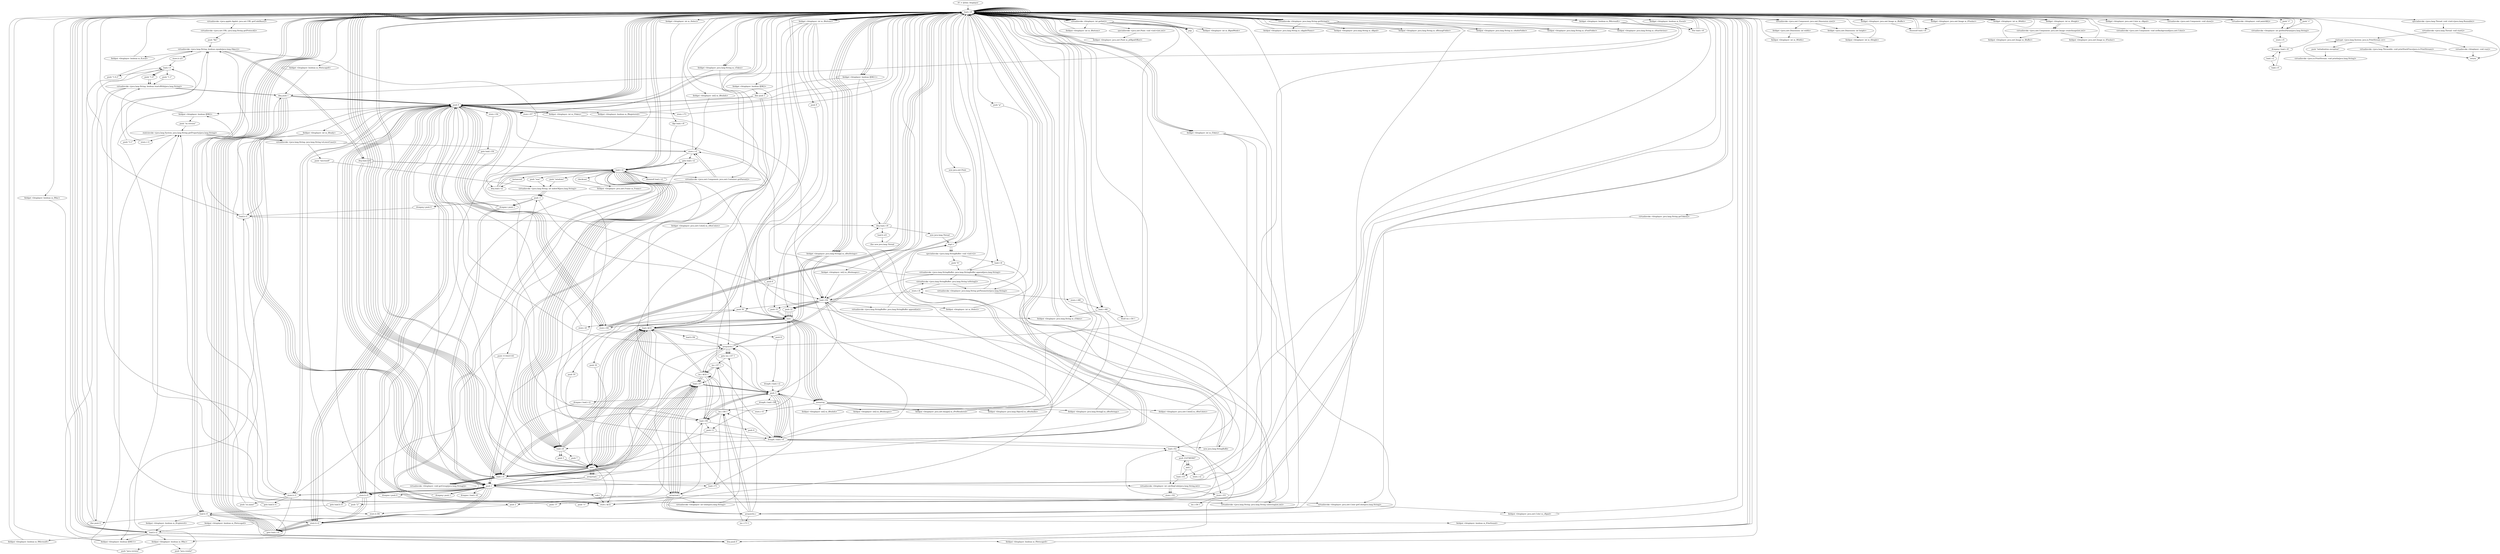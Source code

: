 digraph "" {
    "r0 := @this: btnplayer"
    "load.r r0"
    "r0 := @this: btnplayer"->"load.r r0";
    "load.r r0"->"load.r r0";
    "virtualinvoke <java.applet.Applet: java.net.URL getCodeBase()>"
    "load.r r0"->"virtualinvoke <java.applet.Applet: java.net.URL getCodeBase()>";
    "virtualinvoke <java.net.URL: java.lang.String getProtocol()>"
    "virtualinvoke <java.applet.Applet: java.net.URL getCodeBase()>"->"virtualinvoke <java.net.URL: java.lang.String getProtocol()>";
    "push \"file\""
    "virtualinvoke <java.net.URL: java.lang.String getProtocol()>"->"push \"file\"";
    "virtualinvoke <java.lang.String: boolean equals(java.lang.Object)>"
    "push \"file\""->"virtualinvoke <java.lang.String: boolean equals(java.lang.Object)>";
    "fieldput <btnplayer: boolean m_fLocal>"
    "virtualinvoke <java.lang.String: boolean equals(java.lang.Object)>"->"fieldput <btnplayer: boolean m_fLocal>";
    "fieldput <btnplayer: boolean m_fLocal>"->"load.r r0";
    "push 0"
    "load.r r0"->"push 0";
    "fieldput <btnplayer: boolean fJDK11>"
    "push 0"->"fieldput <btnplayer: boolean fJDK11>";
    "fieldput <btnplayer: boolean fJDK11>"->"load.r r0";
    "load.r r0"->"push 0";
    "fieldput <btnplayer: boolean fJDK2>"
    "push 0"->"fieldput <btnplayer: boolean fJDK2>";
    "fieldput <btnplayer: boolean fJDK2>"->"load.r r0";
    "load.r r0"->"push 0";
    "fieldput <btnplayer: boolean m_fMac>"
    "push 0"->"fieldput <btnplayer: boolean m_fMac>";
    "push \"java.version\""
    "fieldput <btnplayer: boolean m_fMac>"->"push \"java.version\"";
    "staticinvoke <java.lang.System: java.lang.String getProperty(java.lang.String)>"
    "push \"java.version\""->"staticinvoke <java.lang.System: java.lang.String getProperty(java.lang.String)>";
    "store.r r1"
    "staticinvoke <java.lang.System: java.lang.String getProperty(java.lang.String)>"->"store.r r1";
    "load.r r1"
    "store.r r1"->"load.r r1";
    "push \"1.0.2\""
    "load.r r1"->"push \"1.0.2\"";
    "push \"1.0.2\""->"virtualinvoke <java.lang.String: boolean equals(java.lang.Object)>";
    "store.b z21"
    "virtualinvoke <java.lang.String: boolean equals(java.lang.Object)>"->"store.b z21";
    "store.b z21"->"load.r r1";
    "push \"1.0\""
    "load.r r1"->"push \"1.0\"";
    "virtualinvoke <java.lang.String: boolean startsWith(java.lang.String)>"
    "push \"1.0\""->"virtualinvoke <java.lang.String: boolean startsWith(java.lang.String)>";
    "ifeq push 1"
    "virtualinvoke <java.lang.String: boolean startsWith(java.lang.String)>"->"ifeq push 1";
    "ifeq push 1"->"push 0";
    "store.b r2"
    "push 0"->"store.b r2";
    "goto load.r r0"
    "store.b r2"->"goto load.r r0";
    "goto load.r r0"->"load.r r0";
    "load.b r2"
    "load.r r0"->"load.b r2";
    "load.b r2"->"fieldput <btnplayer: boolean fJDK11>";
    "fieldput <btnplayer: boolean fJDK11>"->"load.r r1";
    "push \"1.1\""
    "load.r r1"->"push \"1.1\"";
    "push \"1.1\""->"virtualinvoke <java.lang.String: boolean startsWith(java.lang.String)>";
    "ifne push 0"
    "virtualinvoke <java.lang.String: boolean startsWith(java.lang.String)>"->"ifne push 0";
    "ifne push 0"->"load.r r1";
    "load.r r1"->"push \"1.0\"";
    "push \"1.0\""->"virtualinvoke <java.lang.String: boolean startsWith(java.lang.String)>";
    "virtualinvoke <java.lang.String: boolean startsWith(java.lang.String)>"->"ifeq push 1";
    "ifeq push 1"->"push 0";
    "store.b r1"
    "push 0"->"store.b r1";
    "store.b r1"->"goto load.r r0";
    "goto load.r r0"->"load.r r0";
    "load.b r1"
    "load.r r0"->"load.b r1";
    "load.b r1"->"fieldput <btnplayer: boolean fJDK2>";
    "push \"os.version\""
    "fieldput <btnplayer: boolean fJDK2>"->"push \"os.version\"";
    "push \"os.version\""->"staticinvoke <java.lang.System: java.lang.String getProperty(java.lang.String)>";
    "push \"3.1\""
    "staticinvoke <java.lang.System: java.lang.String getProperty(java.lang.String)>"->"push \"3.1\"";
    "push \"3.1\""->"virtualinvoke <java.lang.String: boolean startsWith(java.lang.String)>";
    "virtualinvoke <java.lang.String: boolean startsWith(java.lang.String)>"->"store.b r1";
    "push \"os.name\""
    "store.b r1"->"push \"os.name\"";
    "push \"os.name\""->"staticinvoke <java.lang.System: java.lang.String getProperty(java.lang.String)>";
    "virtualinvoke <java.lang.String: java.lang.String toLowerCase()>"
    "staticinvoke <java.lang.System: java.lang.String getProperty(java.lang.String)>"->"virtualinvoke <java.lang.String: java.lang.String toLowerCase()>";
    "store.r r2"
    "virtualinvoke <java.lang.String: java.lang.String toLowerCase()>"->"store.r r2";
    "load.r r2"
    "store.r r2"->"load.r r2";
    "push \"windows\""
    "load.r r2"->"push \"windows\"";
    "virtualinvoke <java.lang.String: int indexOf(java.lang.String)>"
    "push \"windows\""->"virtualinvoke <java.lang.String: int indexOf(java.lang.String)>";
    "push -1"
    "virtualinvoke <java.lang.String: int indexOf(java.lang.String)>"->"push -1";
    "ifcmpeq.i push 0"
    "push -1"->"ifcmpeq.i push 0";
    "ifcmpeq.i push 0"->"load.b r1";
    "load.b r1"->"ifeq push 1";
    "ifeq push 1"->"push 0";
    "push 0"->"store.b r1";
    "goto load.b r1"
    "store.b r1"->"goto load.b r1";
    "goto load.b r1"->"load.b r1";
    "load.b r1"->"store.b r1";
    "store.b r1"->"load.r r2";
    "push \"mac\""
    "load.r r2"->"push \"mac\"";
    "push \"mac\""->"virtualinvoke <java.lang.String: int indexOf(java.lang.String)>";
    "virtualinvoke <java.lang.String: int indexOf(java.lang.String)>"->"push -1";
    "ifcmpne.i push 1"
    "push -1"->"ifcmpne.i push 1";
    "ifcmpne.i push 1"->"push 0";
    "push 0"->"store.b r2";
    "store.b r2"->"goto load.r r0";
    "goto load.r r0"->"load.r r0";
    "load.r r0"->"load.b r2";
    "load.b r2"->"fieldput <btnplayer: boolean m_fMac>";
    "push \"java.vendor\""
    "fieldput <btnplayer: boolean m_fMac>"->"push \"java.vendor\"";
    "push \"java.vendor\""->"staticinvoke <java.lang.System: java.lang.String getProperty(java.lang.String)>";
    "staticinvoke <java.lang.System: java.lang.String getProperty(java.lang.String)>"->"virtualinvoke <java.lang.String: java.lang.String toLowerCase()>";
    "push \"microsoft\""
    "virtualinvoke <java.lang.String: java.lang.String toLowerCase()>"->"push \"microsoft\"";
    "push \"microsoft\""->"virtualinvoke <java.lang.String: int indexOf(java.lang.String)>";
    "virtualinvoke <java.lang.String: int indexOf(java.lang.String)>"->"push -1";
    "push -1"->"ifcmpne.i push 1";
    "ifcmpne.i push 1"->"push 0";
    "push 0"->"store.b r2";
    "store.b r2"->"goto load.r r0";
    "goto load.r r0"->"load.r r0";
    "load.r r0"->"load.b r2";
    "fieldput <btnplayer: boolean m_fMicrosoft>"
    "load.b r2"->"fieldput <btnplayer: boolean m_fMicrosoft>";
    "fieldput <btnplayer: boolean m_fMicrosoft>"->"load.r r0";
    "fieldget <btnplayer: boolean m_fMicrosoft>"
    "load.r r0"->"fieldget <btnplayer: boolean m_fMicrosoft>";
    "fieldget <btnplayer: boolean m_fMicrosoft>"->"ifeq push 1";
    "ifeq push 1"->"push 0";
    "store.b r5"
    "push 0"->"store.b r5";
    "goto load.b r5"
    "store.b r5"->"goto load.b r5";
    "load.b r5"
    "goto load.b r5"->"load.b r5";
    "load.b r5"->"store.b r2";
    "store.b r2"->"load.r r0";
    "load.r r0"->"fieldget <btnplayer: boolean m_fMicrosoft>";
    "ifne load.r r0"
    "fieldget <btnplayer: boolean m_fMicrosoft>"->"ifne load.r r0";
    "ifne load.r r0"->"load.r r0";
    "fieldget <btnplayer: boolean m_fMac>"
    "load.r r0"->"fieldget <btnplayer: boolean m_fMac>";
    "ifeq push 0"
    "fieldget <btnplayer: boolean m_fMac>"->"ifeq push 0";
    "ifeq push 0"->"load.b r5";
    "load.b r5"->"ifne push 0";
    "ifne push 0"->"load.r r0";
    "fieldget <btnplayer: boolean fJDK11>"
    "load.r r0"->"fieldget <btnplayer: boolean fJDK11>";
    "ifne push 1"
    "fieldget <btnplayer: boolean fJDK11>"->"ifne push 1";
    "ifne push 1"->"push 0";
    "push 0"->"store.b r5";
    "store.b r5"->"goto load.r r0";
    "goto load.r r0"->"load.r r0";
    "load.r r0"->"load.b r5";
    "fieldput <btnplayer: boolean m_fExplorer4>"
    "load.b r5"->"fieldput <btnplayer: boolean m_fExplorer4>";
    "fieldput <btnplayer: boolean m_fExplorer4>"->"load.b r2";
    "load.b r2"->"ifeq push 0";
    "ifeq push 0"->"load.r r0";
    "fieldget <btnplayer: boolean fJDK2>"
    "load.r r0"->"fieldget <btnplayer: boolean fJDK2>";
    "fieldget <btnplayer: boolean fJDK2>"->"ifne push 1";
    "ifne push 1"->"push 0";
    "push 0"->"store.b r5";
    "store.b r5"->"goto load.r r0";
    "goto load.r r0"->"load.r r0";
    "load.r r0"->"load.b r5";
    "fieldput <btnplayer: boolean m_fNetscape6>"
    "load.b r5"->"fieldput <btnplayer: boolean m_fNetscape6>";
    "fieldput <btnplayer: boolean m_fNetscape6>"->"load.b r2";
    "load.b r2"->"ifeq push 0";
    "ifeq push 0"->"load.r r0";
    "load.r r0"->"fieldget <btnplayer: boolean fJDK11>";
    "fieldget <btnplayer: boolean fJDK11>"->"ifeq push 0";
    "ifeq push 0"->"load.r r0";
    "fieldget <btnplayer: boolean m_fNetscape6>"
    "load.r r0"->"fieldget <btnplayer: boolean m_fNetscape6>";
    "fieldget <btnplayer: boolean m_fNetscape6>"->"ifeq push 1";
    "ifeq push 1"->"push 0";
    "push 0"->"store.b r2";
    "store.b r2"->"goto load.r r0";
    "goto load.r r0"->"load.r r0";
    "load.r r0"->"load.b r2";
    "fieldput <btnplayer: boolean m_fNetscape4>"
    "load.b r2"->"fieldput <btnplayer: boolean m_fNetscape4>";
    "fieldput <btnplayer: boolean m_fNetscape4>"->"load.r r0";
    "load.r r0"->"load.r r0";
    "virtualinvoke <java.awt.Component: java.awt.Dimension size()>"
    "load.r r0"->"virtualinvoke <java.awt.Component: java.awt.Dimension size()>";
    "fieldget <java.awt.Dimension: int width>"
    "virtualinvoke <java.awt.Component: java.awt.Dimension size()>"->"fieldget <java.awt.Dimension: int width>";
    "fieldput <btnplayer: int m_iWidth>"
    "fieldget <java.awt.Dimension: int width>"->"fieldput <btnplayer: int m_iWidth>";
    "fieldput <btnplayer: int m_iWidth>"->"load.r r0";
    "load.r r0"->"load.r r0";
    "load.r r0"->"virtualinvoke <java.awt.Component: java.awt.Dimension size()>";
    "fieldget <java.awt.Dimension: int height>"
    "virtualinvoke <java.awt.Component: java.awt.Dimension size()>"->"fieldget <java.awt.Dimension: int height>";
    "fieldput <btnplayer: int m_iHeight>"
    "fieldget <java.awt.Dimension: int height>"->"fieldput <btnplayer: int m_iHeight>";
    "fieldput <btnplayer: int m_iHeight>"->"load.r r0";
    "fieldget <btnplayer: java.awt.Image m_iBuffer>"
    "load.r r0"->"fieldget <btnplayer: java.awt.Image m_iBuffer>";
    "ifnonnull load.r r0"
    "fieldget <btnplayer: java.awt.Image m_iBuffer>"->"ifnonnull load.r r0";
    "ifnonnull load.r r0"->"load.r r0";
    "load.r r0"->"load.r r0";
    "load.r r0"->"load.r r0";
    "fieldget <btnplayer: int m_iWidth>"
    "load.r r0"->"fieldget <btnplayer: int m_iWidth>";
    "fieldget <btnplayer: int m_iWidth>"->"load.r r0";
    "fieldget <btnplayer: int m_iHeight>"
    "load.r r0"->"fieldget <btnplayer: int m_iHeight>";
    "virtualinvoke <java.awt.Component: java.awt.Image createImage(int,int)>"
    "fieldget <btnplayer: int m_iHeight>"->"virtualinvoke <java.awt.Component: java.awt.Image createImage(int,int)>";
    "fieldput <btnplayer: java.awt.Image m_iBuffer>"
    "virtualinvoke <java.awt.Component: java.awt.Image createImage(int,int)>"->"fieldput <btnplayer: java.awt.Image m_iBuffer>";
    "fieldput <btnplayer: java.awt.Image m_iBuffer>"->"load.r r0";
    "fieldget <btnplayer: java.awt.Image m_iFlusher>"
    "load.r r0"->"fieldget <btnplayer: java.awt.Image m_iFlusher>";
    "fieldget <btnplayer: java.awt.Image m_iFlusher>"->"ifnonnull load.r r0";
    "ifnonnull load.r r0"->"load.r r0";
    "load.r r0"->"load.r r0";
    "load.r r0"->"load.r r0";
    "load.r r0"->"fieldget <btnplayer: int m_iWidth>";
    "fieldget <btnplayer: int m_iWidth>"->"load.r r0";
    "load.r r0"->"fieldget <btnplayer: int m_iHeight>";
    "fieldget <btnplayer: int m_iHeight>"->"virtualinvoke <java.awt.Component: java.awt.Image createImage(int,int)>";
    "fieldput <btnplayer: java.awt.Image m_iFlusher>"
    "virtualinvoke <java.awt.Component: java.awt.Image createImage(int,int)>"->"fieldput <btnplayer: java.awt.Image m_iFlusher>";
    "fieldput <btnplayer: java.awt.Image m_iFlusher>"->"load.r r0";
    "virtualinvoke <java.awt.Component: java.awt.Container getParent()>"
    "load.r r0"->"virtualinvoke <java.awt.Component: java.awt.Container getParent()>";
    "virtualinvoke <java.awt.Component: java.awt.Container getParent()>"->"store.r r2";
    "goto load.r r2"
    "store.r r2"->"goto load.r r2";
    "goto load.r r2"->"load.r r2";
    "ifnonnull load.r r2"
    "load.r r2"->"ifnonnull load.r r2";
    "ifnonnull load.r r2"->"load.r r0";
    "push \"p\""
    "load.r r0"->"push \"p\"";
    "virtualinvoke <btnplayer: java.lang.String getParameter(java.lang.String)>"
    "push \"p\""->"virtualinvoke <btnplayer: java.lang.String getParameter(java.lang.String)>";
    "virtualinvoke <btnplayer: java.lang.String getParameter(java.lang.String)>"->"store.r r2";
    "store.r r2"->"load.r r0";
    "load.r r0"->"load.r r2";
    "fieldput <btnplayer: java.lang.String m_sToken>"
    "load.r r2"->"fieldput <btnplayer: java.lang.String m_sToken>";
    "fieldput <btnplayer: java.lang.String m_sToken>"->"load.r r0";
    "load.r r0"->"push 0";
    "fieldput <btnplayer: int m_iToken>"
    "push 0"->"fieldput <btnplayer: int m_iToken>";
    "fieldput <btnplayer: int m_iToken>"->"load.r r0";
    "load.r r0"->"load.r r0";
    "virtualinvoke <btnplayer: java.lang.String getString()>"
    "load.r r0"->"virtualinvoke <btnplayer: java.lang.String getString()>";
    "fieldput <btnplayer: java.lang.String m_sAppletName>"
    "virtualinvoke <btnplayer: java.lang.String getString()>"->"fieldput <btnplayer: java.lang.String m_sAppletName>";
    "fieldput <btnplayer: java.lang.String m_sAppletName>"->"load.r r0";
    "load.r r0"->"load.r r0";
    "virtualinvoke <btnplayer: int getInt()>"
    "load.r r0"->"virtualinvoke <btnplayer: int getInt()>";
    "fieldput <btnplayer: int m_iButtons>"
    "virtualinvoke <btnplayer: int getInt()>"->"fieldput <btnplayer: int m_iButtons>";
    "fieldput <btnplayer: int m_iButtons>"->"load.r r0";
    "load.r r0"->"virtualinvoke <btnplayer: int getInt()>";
    "pop"
    "virtualinvoke <btnplayer: int getInt()>"->"pop";
    "pop"->"load.r r0";
    "load.r r0"->"virtualinvoke <btnplayer: int getInt()>";
    "virtualinvoke <btnplayer: int getInt()>"->"pop";
    "pop"->"load.r r0";
    "load.r r0"->"load.r r0";
    "load.r r0"->"load.r r0";
    "virtualinvoke <btnplayer: java.lang.String getToken()>"
    "load.r r0"->"virtualinvoke <btnplayer: java.lang.String getToken()>";
    "virtualinvoke <btnplayer: java.awt.Color getColor(java.lang.String)>"
    "virtualinvoke <btnplayer: java.lang.String getToken()>"->"virtualinvoke <btnplayer: java.awt.Color getColor(java.lang.String)>";
    "fieldput <btnplayer: java.awt.Color m_cBgnd>"
    "virtualinvoke <btnplayer: java.awt.Color getColor(java.lang.String)>"->"fieldput <btnplayer: java.awt.Color m_cBgnd>";
    "fieldput <btnplayer: java.awt.Color m_cBgnd>"->"load.r r0";
    "load.r r0"->"load.r r0";
    "fieldget <btnplayer: java.awt.Color m_cBgnd>"
    "load.r r0"->"fieldget <btnplayer: java.awt.Color m_cBgnd>";
    "virtualinvoke <java.awt.Component: void setBackground(java.awt.Color)>"
    "fieldget <btnplayer: java.awt.Color m_cBgnd>"->"virtualinvoke <java.awt.Component: void setBackground(java.awt.Color)>";
    "virtualinvoke <java.awt.Component: void setBackground(java.awt.Color)>"->"load.r r0";
    "virtualinvoke <java.awt.Component: void show()>"
    "load.r r0"->"virtualinvoke <java.awt.Component: void show()>";
    "virtualinvoke <java.awt.Component: void show()>"->"load.r r0";
    "virtualinvoke <btnplayer: void paintAll()>"
    "load.r r0"->"virtualinvoke <btnplayer: void paintAll()>";
    "virtualinvoke <btnplayer: void paintAll()>"->"load.r r0";
    "load.r r0"->"load.r r0";
    "load.r r0"->"virtualinvoke <btnplayer: int getInt()>";
    "fieldput <btnplayer: int m_iBgndMode>"
    "virtualinvoke <btnplayer: int getInt()>"->"fieldput <btnplayer: int m_iBgndMode>";
    "fieldput <btnplayer: int m_iBgndMode>"->"load.r r0";
    "load.r r0"->"load.r r0";
    "load.r r0"->"virtualinvoke <btnplayer: java.lang.String getString()>";
    "fieldput <btnplayer: java.lang.String m_sBgnd>"
    "virtualinvoke <btnplayer: java.lang.String getString()>"->"fieldput <btnplayer: java.lang.String m_sBgnd>";
    "fieldput <btnplayer: java.lang.String m_sBgnd>"->"load.r r0";
    "new java.awt.Point"
    "load.r r0"->"new java.awt.Point";
    "dup1.r"
    "new java.awt.Point"->"dup1.r";
    "dup1.r"->"load.r r0";
    "load.r r0"->"virtualinvoke <btnplayer: int getInt()>";
    "virtualinvoke <btnplayer: int getInt()>"->"load.r r0";
    "load.r r0"->"virtualinvoke <btnplayer: int getInt()>";
    "specialinvoke <java.awt.Point: void <init>(int,int)>"
    "virtualinvoke <btnplayer: int getInt()>"->"specialinvoke <java.awt.Point: void <init>(int,int)>";
    "fieldput <btnplayer: java.awt.Point m_ptBgndOffset>"
    "specialinvoke <java.awt.Point: void <init>(int,int)>"->"fieldput <btnplayer: java.awt.Point m_ptBgndOffset>";
    "fieldput <btnplayer: java.awt.Point m_ptBgndOffset>"->"load.r r0";
    "load.r r0"->"virtualinvoke <btnplayer: int getInt()>";
    "push 1"
    "virtualinvoke <btnplayer: int getInt()>"->"push 1";
    "ifcmpeq.i push 1"
    "push 1"->"ifcmpeq.i push 1";
    "ifcmpeq.i push 1"->"push 0";
    "push 0"->"store.b r5";
    "store.b r5"->"goto load.r r0";
    "goto load.r r0"->"load.r r0";
    "load.r r0"->"load.b r5";
    "fieldput <btnplayer: boolean m_fOneSound>"
    "load.b r5"->"fieldput <btnplayer: boolean m_fOneSound>";
    "fieldput <btnplayer: boolean m_fOneSound>"->"load.r r0";
    "load.r r0"->"load.r r0";
    "load.r r0"->"virtualinvoke <btnplayer: java.lang.String getString()>";
    "fieldput <btnplayer: java.lang.String m_sBitmapFolder>"
    "virtualinvoke <btnplayer: java.lang.String getString()>"->"fieldput <btnplayer: java.lang.String m_sBitmapFolder>";
    "fieldput <btnplayer: java.lang.String m_sBitmapFolder>"->"load.r r0";
    "load.r r0"->"load.r r0";
    "load.r r0"->"virtualinvoke <btnplayer: java.lang.String getString()>";
    "fieldput <btnplayer: java.lang.String m_sAudioFolder>"
    "virtualinvoke <btnplayer: java.lang.String getString()>"->"fieldput <btnplayer: java.lang.String m_sAudioFolder>";
    "fieldput <btnplayer: java.lang.String m_sAudioFolder>"->"load.r r0";
    "load.r r0"->"load.r r0";
    "load.r r0"->"virtualinvoke <btnplayer: java.lang.String getString()>";
    "fieldput <btnplayer: java.lang.String m_sFontFolder>"
    "virtualinvoke <btnplayer: java.lang.String getString()>"->"fieldput <btnplayer: java.lang.String m_sFontFolder>";
    "fieldput <btnplayer: java.lang.String m_sFontFolder>"->"load.r r0";
    "load.r r0"->"load.r r0";
    "load.r r0"->"virtualinvoke <btnplayer: java.lang.String getString()>";
    "fieldput <btnplayer: java.lang.String m_sStartAction>"
    "virtualinvoke <btnplayer: java.lang.String getString()>"->"fieldput <btnplayer: java.lang.String m_sStartAction>";
    "fieldput <btnplayer: java.lang.String m_sStartAction>"->"load.r r0";
    "load.r r0"->"load.r r2";
    "push 1114221141"
    "load.r r2"->"push 1114221141";
    "virtualinvoke <btnplayer: int calcRegCode(java.lang.String,int)>"
    "push 1114221141"->"virtualinvoke <btnplayer: int calcRegCode(java.lang.String,int)>";
    "store.i i52"
    "virtualinvoke <btnplayer: int calcRegCode(java.lang.String,int)>"->"store.i i52";
    "load.i i52"
    "store.i i52"->"load.i i52";
    "store.i i53"
    "load.i i52"->"store.i i53";
    "store.i i53"->"load.r r0";
    "load.r r0"->"load.r r0";
    "fieldget <btnplayer: int m_iButtons>"
    "load.r r0"->"fieldget <btnplayer: int m_iButtons>";
    "push 50"
    "fieldget <btnplayer: int m_iButtons>"->"push 50";
    "mul.i"
    "push 50"->"mul.i";
    "newarray"
    "mul.i"->"newarray";
    "fieldput <btnplayer: int[] m_iBtnInfo>"
    "newarray"->"fieldput <btnplayer: int[] m_iBtnInfo>";
    "fieldput <btnplayer: int[] m_iBtnInfo>"->"load.r r0";
    "load.r r0"->"load.r r0";
    "load.r r0"->"fieldget <btnplayer: int m_iButtons>";
    "push 3"
    "fieldget <btnplayer: int m_iButtons>"->"push 3";
    "push 3"->"mul.i";
    "mul.i"->"newarray";
    "fieldput <btnplayer: int[] m_iBtnImages>"
    "newarray"->"fieldput <btnplayer: int[] m_iBtnImages>";
    "fieldput <btnplayer: int[] m_iBtnImages>"->"load.r r0";
    "load.r r0"->"load.r r0";
    "load.r r0"->"fieldget <btnplayer: int m_iButtons>";
    "push 6"
    "fieldget <btnplayer: int m_iButtons>"->"push 6";
    "push 6"->"mul.i";
    "mul.i"->"newarray";
    "fieldput <btnplayer: java.awt.Image[] m_iPreRendered>"
    "newarray"->"fieldput <btnplayer: java.awt.Image[] m_iPreRendered>";
    "fieldput <btnplayer: java.awt.Image[] m_iPreRendered>"->"load.r r0";
    "load.r r0"->"load.r r0";
    "load.r r0"->"fieldget <btnplayer: int m_iButtons>";
    "push 9"
    "fieldget <btnplayer: int m_iButtons>"->"push 9";
    "push 9"->"mul.i";
    "mul.i"->"newarray";
    "fieldput <btnplayer: java.lang.Object[] m_oBtnAudio>"
    "newarray"->"fieldput <btnplayer: java.lang.Object[] m_oBtnAudio>";
    "fieldput <btnplayer: java.lang.Object[] m_oBtnAudio>"->"load.r r0";
    "load.r r0"->"load.r r0";
    "load.r r0"->"fieldget <btnplayer: int m_iButtons>";
    "push 22"
    "fieldget <btnplayer: int m_iButtons>"->"push 22";
    "push 22"->"mul.i";
    "mul.i"->"newarray";
    "fieldput <btnplayer: java.lang.String[] m_sBtnStrings>"
    "newarray"->"fieldput <btnplayer: java.lang.String[] m_sBtnStrings>";
    "fieldput <btnplayer: java.lang.String[] m_sBtnStrings>"->"load.r r0";
    "load.r r0"->"load.r r0";
    "load.r r0"->"fieldget <btnplayer: int m_iButtons>";
    "push 15"
    "fieldget <btnplayer: int m_iButtons>"->"push 15";
    "push 15"->"mul.i";
    "mul.i"->"newarray";
    "fieldput <btnplayer: java.awt.Color[] m_cBtnColors>"
    "newarray"->"fieldput <btnplayer: java.awt.Color[] m_cBtnColors>";
    "fieldput <btnplayer: java.awt.Color[] m_cBtnColors>"->"load.r r0";
    "fieldget <btnplayer: int[] m_iBtnInfo>"
    "load.r r0"->"fieldget <btnplayer: int[] m_iBtnInfo>";
    "fieldget <btnplayer: int[] m_iBtnInfo>"->"store.r r2";
    "store.r r2"->"push 0";
    "store.i i54"
    "push 0"->"store.i i54";
    "goto load.i i54"
    "store.i i54"->"goto load.i i54";
    "load.i i54"
    "goto load.i i54"->"load.i i54";
    "load.i i54"->"load.r r0";
    "load.r r0"->"fieldget <btnplayer: int m_iButtons>";
    "ifcmplt.i load.r r0"
    "fieldget <btnplayer: int m_iButtons>"->"ifcmplt.i load.r r0";
    "ifcmplt.i load.r r0"->"load.i i52";
    "push 2147483647"
    "load.i i52"->"push 2147483647";
    "and.i"
    "push 2147483647"->"and.i";
    "load.i i53"
    "and.i"->"load.i i53";
    "load.i i53"->"push 2147483647";
    "push 2147483647"->"and.i";
    "store.i r2"
    "and.i"->"store.i r2";
    "store.i r2"->"load.r r0";
    "push \"r\""
    "load.r r0"->"push \"r\"";
    "virtualinvoke <btnplayer: int getHexParam(java.lang.String)>"
    "push \"r\""->"virtualinvoke <btnplayer: int getHexParam(java.lang.String)>";
    "virtualinvoke <btnplayer: int getHexParam(java.lang.String)>"->"load.r r0";
    "push \"c\""
    "load.r r0"->"push \"c\"";
    "push \"c\""->"virtualinvoke <btnplayer: int getHexParam(java.lang.String)>";
    "store.i r5"
    "virtualinvoke <btnplayer: int getHexParam(java.lang.String)>"->"store.i r5";
    "ifcmpeq.i load.r r0"
    "store.i r5"->"ifcmpeq.i load.r r0";
    "load.i r2"
    "ifcmpeq.i load.r r0"->"load.i r2";
    "load.i r5"
    "load.i r2"->"load.i r5";
    "load.i r5"->"ifcmpeq.i load.r r0";
    "ifcmpeq.i load.r r0"->"load.r r0";
    "fieldget <btnplayer: boolean m_fLocal>"
    "load.r r0"->"fieldget <btnplayer: boolean m_fLocal>";
    "fieldget <btnplayer: boolean m_fLocal>"->"ifne load.r r0";
    "ifne load.r r0"->"load.r r0";
    "load.r r0"->"push 0";
    "fieldput <btnplayer: boolean m_fRegistered>"
    "push 0"->"fieldput <btnplayer: boolean m_fRegistered>";
    "fieldput <btnplayer: boolean m_fRegistered>"->"load.r r0";
    "load.r r0"->"push 0";
    "fieldput <btnplayer: int m_iReady>"
    "push 0"->"fieldput <btnplayer: int m_iReady>";
    "fieldput <btnplayer: int m_iReady>"->"load.b r1";
    "ifeq load.r r0"
    "load.b r1"->"ifeq load.r r0";
    "load.b z21"
    "ifeq load.r r0"->"load.b z21";
    "ifne new java.lang.Thread"
    "load.b z21"->"ifne new java.lang.Thread";
    "ifne new java.lang.Thread"->"load.r r0";
    "load.r r0"->"fieldget <btnplayer: boolean fJDK11>";
    "fieldget <btnplayer: boolean fJDK11>"->"ifeq load.r r0";
    "new java.lang.Thread"
    "ifeq load.r r0"->"new java.lang.Thread";
    "new java.lang.Thread"->"dup1.r";
    "dup1.r"->"load.r r0";
    "specialinvoke <java.lang.Thread: void <init>(java.lang.Runnable)>"
    "load.r r0"->"specialinvoke <java.lang.Thread: void <init>(java.lang.Runnable)>";
    "virtualinvoke <java.lang.Thread: void start()>"
    "specialinvoke <java.lang.Thread: void <init>(java.lang.Runnable)>"->"virtualinvoke <java.lang.Thread: void start()>";
    "return"
    "virtualinvoke <java.lang.Thread: void start()>"->"return";
    "staticget <java.lang.System: java.io.PrintStream err>"
    "virtualinvoke <java.lang.Thread: void start()>"->"staticget <java.lang.System: java.io.PrintStream err>";
    "push \"initialization exception\""
    "staticget <java.lang.System: java.io.PrintStream err>"->"push \"initialization exception\"";
    "virtualinvoke <java.io.PrintStream: void println(java.lang.String)>"
    "push \"initialization exception\""->"virtualinvoke <java.io.PrintStream: void println(java.lang.String)>";
    "virtualinvoke <java.io.PrintStream: void println(java.lang.String)>"->"staticget <java.lang.System: java.io.PrintStream err>";
    "virtualinvoke <java.lang.Throwable: void printStackTrace(java.io.PrintStream)>"
    "staticget <java.lang.System: java.io.PrintStream err>"->"virtualinvoke <java.lang.Throwable: void printStackTrace(java.io.PrintStream)>";
    "virtualinvoke <java.lang.Throwable: void printStackTrace(java.io.PrintStream)>"->"return";
    "ifeq load.r r0"->"load.r r0";
    "virtualinvoke <btnplayer: void run()>"
    "load.r r0"->"virtualinvoke <btnplayer: void run()>";
    "virtualinvoke <btnplayer: void run()>"->"return";
    "ifcmplt.i load.r r0"->"load.r r0";
    "new java.lang.StringBuffer"
    "load.r r0"->"new java.lang.StringBuffer";
    "new java.lang.StringBuffer"->"dup1.r";
    "specialinvoke <java.lang.StringBuffer: void <init>()>"
    "dup1.r"->"specialinvoke <java.lang.StringBuffer: void <init>()>";
    "push \"b\""
    "specialinvoke <java.lang.StringBuffer: void <init>()>"->"push \"b\"";
    "virtualinvoke <java.lang.StringBuffer: java.lang.StringBuffer append(java.lang.String)>"
    "push \"b\""->"virtualinvoke <java.lang.StringBuffer: java.lang.StringBuffer append(java.lang.String)>";
    "virtualinvoke <java.lang.StringBuffer: java.lang.StringBuffer append(java.lang.String)>"->"load.i i54";
    "virtualinvoke <java.lang.StringBuffer: java.lang.StringBuffer append(int)>"
    "load.i i54"->"virtualinvoke <java.lang.StringBuffer: java.lang.StringBuffer append(int)>";
    "virtualinvoke <java.lang.StringBuffer: java.lang.String toString()>"
    "virtualinvoke <java.lang.StringBuffer: java.lang.StringBuffer append(int)>"->"virtualinvoke <java.lang.StringBuffer: java.lang.String toString()>";
    "virtualinvoke <java.lang.StringBuffer: java.lang.String toString()>"->"virtualinvoke <btnplayer: java.lang.String getParameter(java.lang.String)>";
    "store.r r68"
    "virtualinvoke <btnplayer: java.lang.String getParameter(java.lang.String)>"->"store.r r68";
    "load.r r68"
    "store.r r68"->"load.r r68";
    "ifnull inc.i i54 1"
    "load.r r68"->"ifnull inc.i i54 1";
    "ifnull inc.i i54 1"->"load.r r0";
    "load.r r0"->"load.r r68";
    "load.r r68"->"fieldput <btnplayer: java.lang.String m_sToken>";
    "fieldput <btnplayer: java.lang.String m_sToken>"->"load.r r0";
    "load.r r0"->"push 0";
    "push 0"->"fieldput <btnplayer: int m_iToken>";
    "fieldput <btnplayer: int m_iToken>"->"load.i i54";
    "load.i i54"->"push 50";
    "push 50"->"mul.i";
    "store.i i0"
    "mul.i"->"store.i i0";
    "store.i i0"->"push 0";
    "store.i $i32"
    "push 0"->"store.i $i32";
    "store.i $i32"->"load.r r2";
    "load.i i0"
    "load.r r2"->"load.i i0";
    "load.i $i32"
    "load.i i0"->"load.i $i32";
    "add.i"
    "load.i $i32"->"add.i";
    "add.i"->"load.r r0";
    "load.r r0"->"virtualinvoke <btnplayer: int getInt()>";
    "arraywrite.i"
    "virtualinvoke <btnplayer: int getInt()>"->"arraywrite.i";
    "inc.i $i32 1"
    "arraywrite.i"->"inc.i $i32 1";
    "inc.i $i32 1"->"load.i $i32";
    "push 8"
    "load.i $i32"->"push 8";
    "ifcmplt.i load.r r2"
    "push 8"->"ifcmplt.i load.r r2";
    "ifcmplt.i load.r r2"->"push 3";
    "push 3"->"newarray";
    "store.r r5"
    "newarray"->"store.r r5";
    "store.r r5"->"push 0";
    "store.i i56"
    "push 0"->"store.i i56";
    "store.i i56"->"load.r r0";
    "load.r r5"
    "load.r r0"->"load.r r5";
    "virtualinvoke <btnplayer: void getGroup(java.lang.String[])>"
    "load.r r5"->"virtualinvoke <btnplayer: void getGroup(java.lang.String[])>";
    "virtualinvoke <btnplayer: void getGroup(java.lang.String[])>"->"push 0";
    "store.i i57"
    "push 0"->"store.i i57";
    "load.i i56"
    "store.i i57"->"load.i i56";
    "load.i i56"->"push 3";
    "ifcmpne.i load.r r2"
    "push 3"->"ifcmpne.i load.r r2";
    "ifcmpne.i load.r r2"->"load.r r5";
    "load.i i57"
    "load.r r5"->"load.i i57";
    "arrayread.r"
    "load.i i57"->"arrayread.r";
    "push \"1\""
    "arrayread.r"->"push \"1\"";
    "push \"1\""->"virtualinvoke <java.lang.String: boolean equals(java.lang.Object)>";
    "ifeq load.r r5"
    "virtualinvoke <java.lang.String: boolean equals(java.lang.Object)>"->"ifeq load.r r5";
    "ifeq load.r r5"->"load.r r2";
    "load.r r2"->"load.i i0";
    "load.i i0"->"load.i $i32";
    "load.i $i32"->"add.i";
    "add.i"->"push 1";
    "push 1"->"arraywrite.i";
    "goto inc.i i57 1"
    "arraywrite.i"->"goto inc.i i57 1";
    "inc.i i57 1"
    "goto inc.i i57 1"->"inc.i i57 1";
    "inc.i i57 1"->"inc.i $i32 1";
    "inc.i $i32 1"->"load.i i57";
    "load.i i57"->"push 3";
    "ifcmplt.i load.i i56"
    "push 3"->"ifcmplt.i load.i i56";
    "inc.i i56 1"
    "ifcmplt.i load.i i56"->"inc.i i56 1";
    "inc.i i56 1"->"load.i i56";
    "push 13"
    "load.i i56"->"push 13";
    "push 13"->"ifcmplt.i load.r r0";
    "ifcmplt.i load.r r0"->"load.i i0";
    "load.i i0"->"push 50";
    "push 50"->"add.i";
    "add.i"->"push 1";
    "sub.i"
    "push 1"->"sub.i";
    "sub.i"->"store.i $i32";
    "store.i $i32"->"load.r r2";
    "load.r r2"->"load.i i0";
    "push 5"
    "load.i i0"->"push 5";
    "push 5"->"add.i";
    "arrayread.i"
    "add.i"->"arrayread.i";
    "arrayread.i"->"push 1";
    "ifcmpne.i push 0"
    "push 1"->"ifcmpne.i push 0";
    "push 2"
    "ifcmpne.i push 0"->"push 2";
    "store.b i56"
    "push 2"->"store.b i56";
    "store.b i56"->"goto load.r r2";
    "goto load.r r2"->"load.r r2";
    "load.r r2"->"load.i $i32";
    "load.b i56"
    "load.i $i32"->"load.b i56";
    "load.b i56"->"arraywrite.i";
    "arraywrite.i"->"load.r r0";
    "fieldget <btnplayer: int m_iSelect>"
    "load.r r0"->"fieldget <btnplayer: int m_iSelect>";
    "ifge load.r r0"
    "fieldget <btnplayer: int m_iSelect>"->"ifge load.r r0";
    "ifge load.r r0"->"load.r r2";
    "load.r r2"->"load.i i0";
    "push 7"
    "load.i i0"->"push 7";
    "push 7"->"add.i";
    "add.i"->"arrayread.i";
    "arrayread.i"->"push 1";
    "ifcmpne.i load.r r0"
    "push 1"->"ifcmpne.i load.r r0";
    "ifcmpne.i load.r r0"->"load.r r2";
    "load.r r2"->"load.i i0";
    "load.i i0"->"push 5";
    "push 5"->"add.i";
    "add.i"->"arrayread.i";
    "arrayread.i"->"ifeq load.r r0";
    "ifeq load.r r0"->"load.r r0";
    "load.r r0"->"load.i i54";
    "fieldput <btnplayer: int m_iSelect>"
    "load.i i54"->"fieldput <btnplayer: int m_iSelect>";
    "fieldput <btnplayer: int m_iSelect>"->"load.r r0";
    "fieldget <btnplayer: java.lang.String m_sToken>"
    "load.r r0"->"fieldget <btnplayer: java.lang.String m_sToken>";
    "fieldget <btnplayer: java.lang.String m_sToken>"->"push 0";
    "push 0"->"load.r r0";
    "fieldget <btnplayer: int m_iToken>"
    "load.r r0"->"fieldget <btnplayer: int m_iToken>";
    "virtualinvoke <java.lang.String: java.lang.String substring(int,int)>"
    "fieldget <btnplayer: int m_iToken>"->"virtualinvoke <java.lang.String: java.lang.String substring(int,int)>";
    "store.r i0"
    "virtualinvoke <java.lang.String: java.lang.String substring(int,int)>"->"store.r i0";
    "store.r i0"->"load.r r0";
    "load.r r0"->"load.r r5";
    "load.r r5"->"virtualinvoke <btnplayer: void getGroup(java.lang.String[])>";
    "virtualinvoke <btnplayer: void getGroup(java.lang.String[])>"->"push 0";
    "push 0"->"store.i $i32";
    "store.i $i32"->"load.r r0";
    "fieldget <btnplayer: java.lang.String[] m_sBtnStrings>"
    "load.r r0"->"fieldget <btnplayer: java.lang.String[] m_sBtnStrings>";
    "fieldget <btnplayer: java.lang.String[] m_sBtnStrings>"->"load.i i54";
    "load.i i54"->"push 22";
    "push 22"->"mul.i";
    "mul.i"->"push 13";
    "push 13"->"add.i";
    "add.i"->"load.i $i32";
    "load.i $i32"->"add.i";
    "add.i"->"load.r r5";
    "load.r r5"->"load.i $i32";
    "load.i $i32"->"arrayread.r";
    "arraywrite.r"
    "arrayread.r"->"arraywrite.r";
    "arraywrite.r"->"load.r r0";
    "fieldget <btnplayer: int[] m_iBtnImages>"
    "load.r r0"->"fieldget <btnplayer: int[] m_iBtnImages>";
    "fieldget <btnplayer: int[] m_iBtnImages>"->"load.i i54";
    "load.i i54"->"push 3";
    "push 3"->"mul.i";
    "mul.i"->"load.i $i32";
    "load.i $i32"->"add.i";
    "add.i"->"push -1";
    "push -1"->"arraywrite.i";
    "arraywrite.i"->"inc.i $i32 1";
    "inc.i $i32 1"->"load.i $i32";
    "load.i $i32"->"push 3";
    "push 3"->"ifcmplt.i load.r r0";
    "ifcmplt.i load.r r0"->"load.i i54";
    "load.i i54"->"push 22";
    "push 22"->"mul.i";
    "mul.i"->"store.i $i32";
    "store.i $i32"->"push 0";
    "push 0"->"store.i i56";
    "store.i i56"->"load.r r0";
    "load.r r0"->"load.r r5";
    "load.r r5"->"virtualinvoke <btnplayer: void getGroup(java.lang.String[])>";
    "virtualinvoke <btnplayer: void getGroup(java.lang.String[])>"->"push 0";
    "push 0"->"store.i i57";
    "store.i i57"->"load.r r0";
    "load.r r0"->"fieldget <btnplayer: java.lang.String[] m_sBtnStrings>";
    "fieldget <btnplayer: java.lang.String[] m_sBtnStrings>"->"load.i $i32";
    "load.i $i32"->"load.r r5";
    "load.r r5"->"load.i i57";
    "load.i i57"->"arrayread.r";
    "arrayread.r"->"arraywrite.r";
    "arraywrite.r"->"inc.i i57 1";
    "inc.i i57 1"->"inc.i $i32 1";
    "inc.i $i32 1"->"load.i i57";
    "load.i i57"->"push 3";
    "push 3"->"ifcmplt.i load.r r0";
    "ifcmplt.i load.r r0"->"inc.i i56 1";
    "inc.i i56 1"->"load.i i56";
    "load.i i56"->"push 3";
    "push 3"->"ifcmplt.i load.r r0";
    "ifcmplt.i load.r r0"->"push 0";
    "push 0"->"store.i i56";
    "store.i i56"->"load.r r0";
    "load.r r0"->"fieldget <btnplayer: java.lang.String[] m_sBtnStrings>";
    "fieldget <btnplayer: java.lang.String[] m_sBtnStrings>"->"load.i $i32";
    "load.i $i32"->"load.r r0";
    "load.r r0"->"virtualinvoke <btnplayer: java.lang.String getString()>";
    "virtualinvoke <btnplayer: java.lang.String getString()>"->"arraywrite.r";
    "arraywrite.r"->"inc.i i56 1";
    "inc.i i56 1"->"inc.i $i32 1";
    "inc.i $i32 1"->"load.i i56";
    "push 4"
    "load.i i56"->"push 4";
    "push 4"->"ifcmplt.i load.r r0";
    "ifcmplt.i load.r r0"->"load.r r0";
    "load.r r0"->"fieldget <btnplayer: int m_iToken>";
    "fieldget <btnplayer: int m_iToken>"->"store.i $i32";
    "store.i $i32"->"load.i i54";
    "load.i i54"->"push 15";
    "push 15"->"mul.i";
    "mul.i"->"store.i i56";
    "store.i i56"->"push 0";
    "push 0"->"store.i i57";
    "store.i i57"->"load.r r0";
    "load.r r0"->"load.r r5";
    "load.r r5"->"virtualinvoke <btnplayer: void getGroup(java.lang.String[])>";
    "virtualinvoke <btnplayer: void getGroup(java.lang.String[])>"->"push 0";
    "store.i i73"
    "push 0"->"store.i i73";
    "store.i i73"->"load.r r0";
    "fieldget <btnplayer: java.awt.Color[] m_cBtnColors>"
    "load.r r0"->"fieldget <btnplayer: java.awt.Color[] m_cBtnColors>";
    "fieldget <btnplayer: java.awt.Color[] m_cBtnColors>"->"load.i i56";
    "load.i i56"->"load.r r0";
    "load.r r0"->"load.r r5";
    "load.i i73"
    "load.r r5"->"load.i i73";
    "load.i i73"->"arrayread.r";
    "arrayread.r"->"virtualinvoke <btnplayer: java.awt.Color getColor(java.lang.String)>";
    "virtualinvoke <btnplayer: java.awt.Color getColor(java.lang.String)>"->"arraywrite.r";
    "inc.i i73 1"
    "arraywrite.r"->"inc.i i73 1";
    "inc.i i73 1"->"inc.i i56 1";
    "inc.i i56 1"->"load.i i73";
    "load.i i73"->"push 3";
    "push 3"->"ifcmplt.i load.r r0";
    "ifcmplt.i load.r r0"->"inc.i i57 1";
    "inc.i i57 1"->"load.i i57";
    "load.i i57"->"push 3";
    "push 3"->"ifcmplt.i load.r r0";
    "ifcmplt.i load.r r0"->"new java.lang.StringBuffer";
    "new java.lang.StringBuffer"->"dup1.r";
    "dup1.r"->"specialinvoke <java.lang.StringBuffer: void <init>()>";
    "load.r i0"
    "specialinvoke <java.lang.StringBuffer: void <init>()>"->"load.r i0";
    "load.r i0"->"virtualinvoke <java.lang.StringBuffer: java.lang.StringBuffer append(java.lang.String)>";
    "virtualinvoke <java.lang.StringBuffer: java.lang.StringBuffer append(java.lang.String)>"->"load.r r0";
    "load.r r0"->"fieldget <btnplayer: java.lang.String m_sToken>";
    "fieldget <btnplayer: java.lang.String m_sToken>"->"load.i $i32";
    "load.i $i32"->"load.r r0";
    "load.r r0"->"fieldget <btnplayer: int m_iToken>";
    "fieldget <btnplayer: int m_iToken>"->"push 1";
    "push 1"->"sub.i";
    "sub.i"->"virtualinvoke <java.lang.String: java.lang.String substring(int,int)>";
    "virtualinvoke <java.lang.String: java.lang.String substring(int,int)>"->"virtualinvoke <java.lang.StringBuffer: java.lang.StringBuffer append(java.lang.String)>";
    "virtualinvoke <java.lang.StringBuffer: java.lang.StringBuffer append(java.lang.String)>"->"virtualinvoke <java.lang.StringBuffer: java.lang.String toString()>";
    "virtualinvoke <java.lang.StringBuffer: java.lang.String toString()>"->"store.r i0";
    "store.r i0"->"load.i i54";
    "load.i i54"->"push 22";
    "push 22"->"mul.i";
    "push 16"
    "mul.i"->"push 16";
    "push 16"->"add.i";
    "add.i"->"store.i $i32";
    "store.i $i32"->"load.r r0";
    "load.r r0"->"load.r r5";
    "load.r r5"->"virtualinvoke <btnplayer: void getGroup(java.lang.String[])>";
    "virtualinvoke <btnplayer: void getGroup(java.lang.String[])>"->"push 0";
    "push 0"->"store.i i56";
    "store.i i56"->"load.r r0";
    "load.r r0"->"fieldget <btnplayer: java.lang.String[] m_sBtnStrings>";
    "fieldget <btnplayer: java.lang.String[] m_sBtnStrings>"->"load.i $i32";
    "load.i $i32"->"load.r r5";
    "load.r r5"->"load.i i56";
    "load.i i56"->"arrayread.r";
    "arrayread.r"->"arraywrite.r";
    "arraywrite.r"->"inc.i i56 1";
    "inc.i i56 1"->"inc.i $i32 1";
    "inc.i $i32 1"->"load.i i56";
    "load.i i56"->"push 3";
    "push 3"->"ifcmplt.i load.r r0";
    "ifcmplt.i load.r r0"->"load.r r0";
    "load.r r0"->"load.r r68";
    "load.r r68"->"load.i i52";
    "load.i i52"->"virtualinvoke <btnplayer: int calcRegCode(java.lang.String,int)>";
    "virtualinvoke <btnplayer: int calcRegCode(java.lang.String,int)>"->"store.i i52";
    "store.i i52"->"load.r r0";
    "load.r r0"->"load.r i0";
    "load.r i0"->"load.i i53";
    "load.i i53"->"virtualinvoke <btnplayer: int calcRegCode(java.lang.String,int)>";
    "virtualinvoke <btnplayer: int calcRegCode(java.lang.String,int)>"->"store.i i53";
    "inc.i i54 1"
    "store.i i53"->"inc.i i54 1";
    "ifcmpne.i push 0"->"push 0";
    "push 0"->"store.b i56";
    "ifeq load.r r5"->"load.r r5";
    "load.r r5"->"load.i i57";
    "load.i i57"->"arrayread.r";
    "push \"2\""
    "arrayread.r"->"push \"2\"";
    "push \"2\""->"virtualinvoke <java.lang.String: boolean equals(java.lang.Object)>";
    "virtualinvoke <java.lang.String: boolean equals(java.lang.Object)>"->"ifeq load.r r5";
    "ifeq load.r r5"->"load.r r2";
    "load.r r2"->"load.i i0";
    "load.i i0"->"load.i $i32";
    "load.i $i32"->"add.i";
    "add.i"->"push 2";
    "push 2"->"arraywrite.i";
    "arraywrite.i"->"goto inc.i i57 1";
    "ifeq load.r r5"->"load.r r5";
    "load.r r5"->"load.i i57";
    "load.i i57"->"arrayread.r";
    "push \"3\""
    "arrayread.r"->"push \"3\"";
    "push \"3\""->"virtualinvoke <java.lang.String: boolean equals(java.lang.Object)>";
    "ifeq load.r r2"
    "virtualinvoke <java.lang.String: boolean equals(java.lang.Object)>"->"ifeq load.r r2";
    "ifeq load.r r2"->"load.r r2";
    "load.r r2"->"load.i i0";
    "load.i i0"->"load.i $i32";
    "load.i $i32"->"add.i";
    "add.i"->"push 3";
    "push 3"->"arraywrite.i";
    "arraywrite.i"->"goto inc.i i57 1";
    "ifeq load.r r2"->"load.r r2";
    "load.r r2"->"load.i i0";
    "load.i i0"->"load.i $i32";
    "load.i $i32"->"add.i";
    "add.i"->"push 0";
    "push 0"->"arraywrite.i";
    "arraywrite.i"->"load.r r0";
    "load.r r0"->"fieldget <btnplayer: java.lang.String[] m_sBtnStrings>";
    "fieldget <btnplayer: java.lang.String[] m_sBtnStrings>"->"load.i i54";
    "load.i i54"->"push 22";
    "push 22"->"mul.i";
    "push 19"
    "mul.i"->"push 19";
    "push 19"->"add.i";
    "add.i"->"load.i i57";
    "load.i i57"->"add.i";
    "add.i"->"load.r r5";
    "load.r r5"->"load.i i57";
    "load.i i57"->"arrayread.r";
    "arrayread.r"->"arraywrite.r";
    "arraywrite.r"->"goto inc.i i57 1";
    "ifcmpne.i load.r r2"->"load.r r2";
    "load.r r2"->"load.i i0";
    "load.i i0"->"load.i $i32";
    "load.i $i32"->"add.i";
    "add.i"->"load.r r0";
    "load.r r0"->"load.r r5";
    "load.r r5"->"load.i i57";
    "load.i i57"->"arrayread.r";
    "virtualinvoke <btnplayer: int toInt(java.lang.String)>"
    "arrayread.r"->"virtualinvoke <btnplayer: int toInt(java.lang.String)>";
    "virtualinvoke <btnplayer: int toInt(java.lang.String)>"->"arraywrite.i";
    "ifcmpeq.i push 1"->"push 1";
    "push 1"->"store.b r5";
    "ifnonnull load.r r2"->"load.r r2";
    "instanceof"
    "load.r r2"->"instanceof";
    "instanceof"->"ifeq load.r r2";
    "ifeq load.r r2"->"load.r r0";
    "load.r r0"->"load.r r2";
    "checkcast"
    "load.r r2"->"checkcast";
    "fieldput <btnplayer: java.awt.Frame m_Frame>"
    "checkcast"->"fieldput <btnplayer: java.awt.Frame m_Frame>";
    "fieldput <btnplayer: java.awt.Frame m_Frame>"->"load.r r2";
    "load.r r2"->"virtualinvoke <java.awt.Component: java.awt.Container getParent()>";
    "virtualinvoke <java.awt.Component: java.awt.Container getParent()>"->"store.r r2";
    "ifeq push 1"->"push 1";
    "push 1"->"store.b r2";
    "ifne push 1"->"push 1";
    "push 1"->"store.b r5";
    "ifne push 1"->"push 1";
    "push 1"->"store.b r5";
    "ifeq push 1"->"push 1";
    "push 1"->"store.b r5";
    "ifcmpne.i push 1"->"push 1";
    "push 1"->"store.b r2";
    "ifcmpne.i push 1"->"push 1";
    "push 1"->"store.b r2";
    "ifeq push 1"->"push 1";
    "push 1"->"store.b r1";
    "ifeq push 1"->"push 1";
    "push 1"->"store.b r1";
    "ifeq push 1"->"push 1";
    "push 1"->"store.b r2";
}
